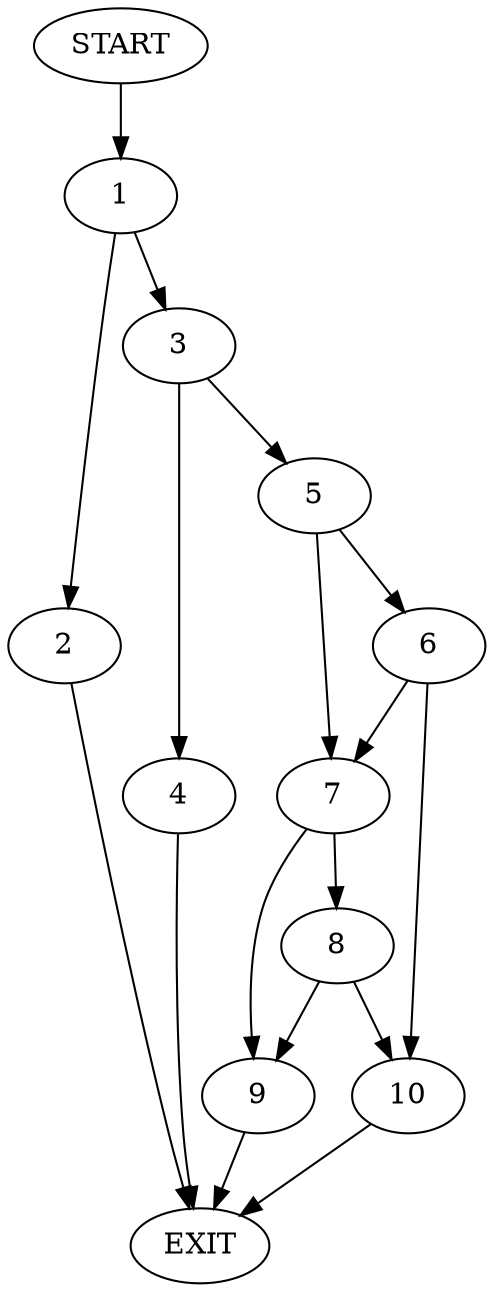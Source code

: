 digraph {
0 [label="START"]
11 [label="EXIT"]
0 -> 1
1 -> 2
1 -> 3
3 -> 4
3 -> 5
2 -> 11
4 -> 11
5 -> 6
5 -> 7
7 -> 8
7 -> 9
6 -> 10
6 -> 7
10 -> 11
9 -> 11
8 -> 10
8 -> 9
}

